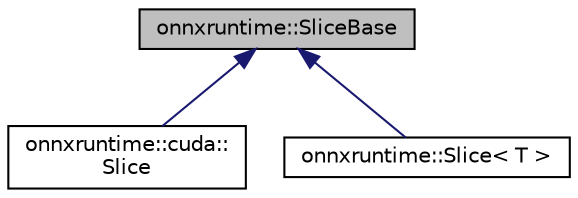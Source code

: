 digraph "onnxruntime::SliceBase"
{
  edge [fontname="Helvetica",fontsize="10",labelfontname="Helvetica",labelfontsize="10"];
  node [fontname="Helvetica",fontsize="10",shape=record];
  Node0 [label="onnxruntime::SliceBase",height=0.2,width=0.4,color="black", fillcolor="grey75", style="filled", fontcolor="black"];
  Node0 -> Node1 [dir="back",color="midnightblue",fontsize="10",style="solid"];
  Node1 [label="onnxruntime::cuda::\lSlice",height=0.2,width=0.4,color="black", fillcolor="white", style="filled",URL="$classonnxruntime_1_1cuda_1_1Slice.html"];
  Node0 -> Node2 [dir="back",color="midnightblue",fontsize="10",style="solid"];
  Node2 [label="onnxruntime::Slice\< T \>",height=0.2,width=0.4,color="black", fillcolor="white", style="filled",URL="$structonnxruntime_1_1Slice.html"];
}
